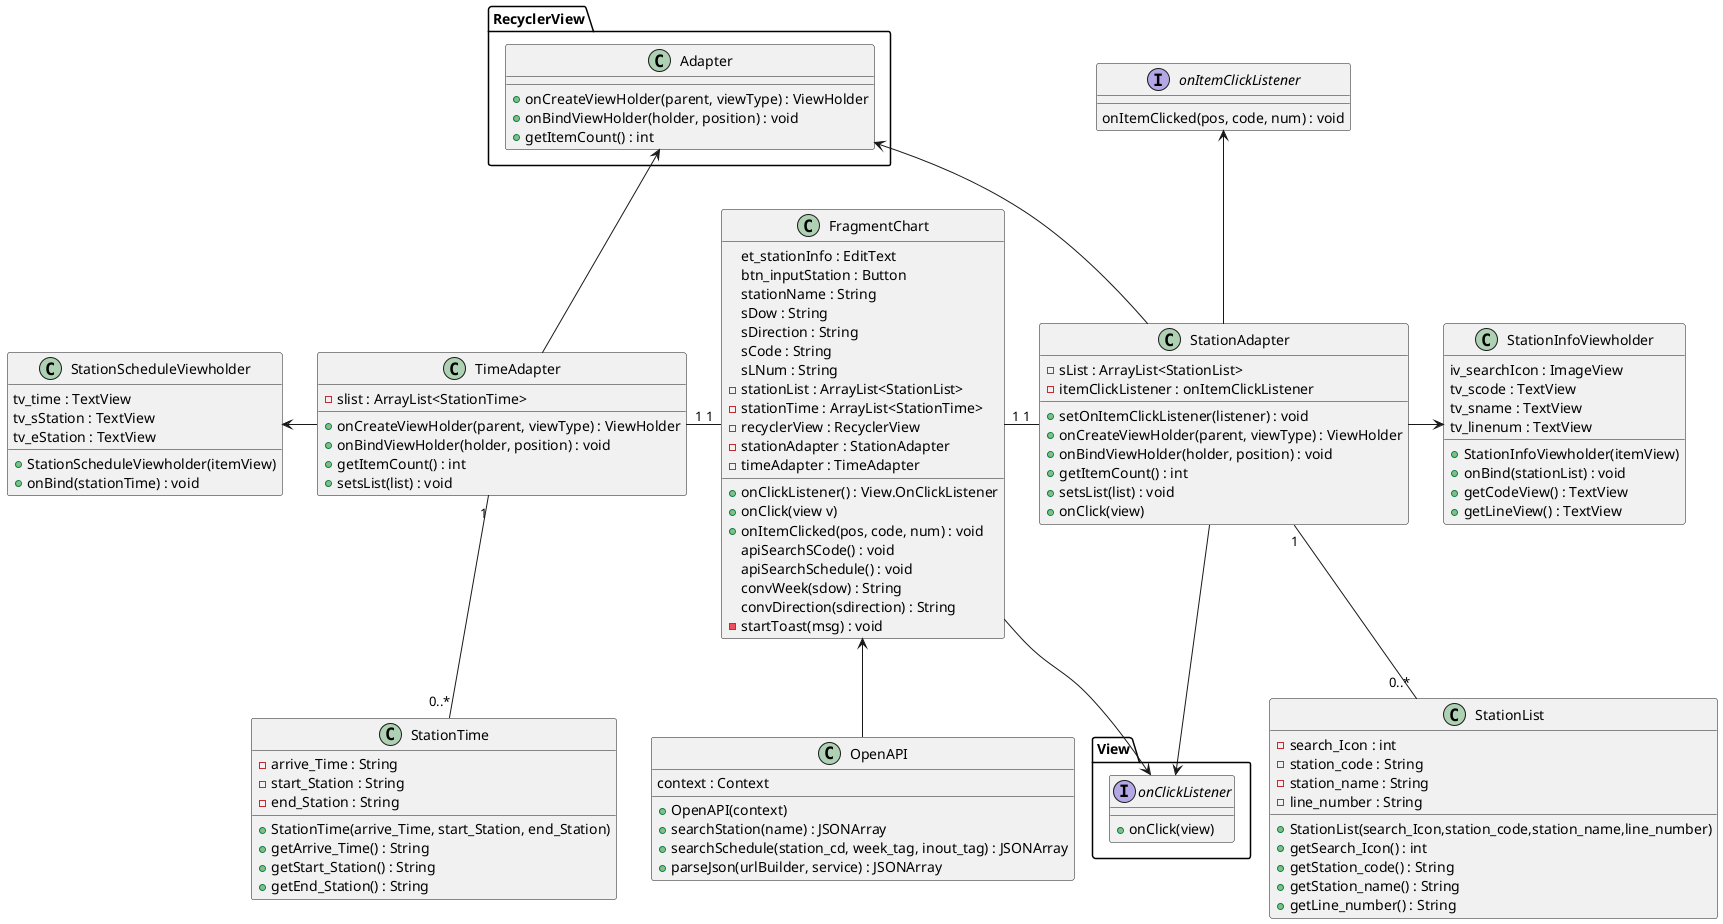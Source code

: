 @startuml
FragmentChart <-down- OpenAPI
FragmentChart "1"-"1" StationAdapter
FragmentChart --> View.onClickListener
TimeAdapter "1"-"1" FragmentChart
StationAdapter --> View.onClickListener

RecyclerView.Adapter <-- StationAdapter
RecyclerView.Adapter <-- TimeAdapter
StationAdapter -> StationInfoViewholder
StationAdapter "1"--"0..*" StationList
onItemClickListener <-- StationAdapter

TimeAdapter "1"--"0..*" StationTime
StationScheduleViewholder <- TimeAdapter

class FragmentChart {
    et_stationInfo : EditText
    btn_inputStation : Button
    stationName : String
    sDow : String
    sDirection : String
    sCode : String
    sLNum : String
    -stationList : ArrayList<StationList>
    -stationTime : ArrayList<StationTime>
    -recyclerView : RecyclerView
    -stationAdapter : StationAdapter
    -timeAdapter : TimeAdapter

    +onClickListener() : View.OnClickListener
    +onClick(view v)
    +onItemClicked(pos, code, num) : void
    apiSearchSCode() : void
    apiSearchSchedule() : void
    convWeek(sdow) : String
    convDirection(sdirection) : String
    -startToast(msg) : void
}

interface View.onClickListener{
    +onClick(view)
}
interface onItemClickListener{
    onItemClicked(pos, code, num) : void
}
class RecyclerView.Adapter{
    +onCreateViewHolder(parent, viewType) : ViewHolder
    +onBindViewHolder(holder, position) : void
    +getItemCount() : int
}
class StationAdapter{
    -sList : ArrayList<StationList>
    -itemClickListener : onItemClickListener

    +setOnItemClickListener(listener) : void
    +onCreateViewHolder(parent, viewType) : ViewHolder
    +onBindViewHolder(holder, position) : void
    +getItemCount() : int
    +setsList(list) : void
    +onClick(view)
}
class StationInfoViewholder {
    iv_searchIcon : ImageView
    tv_scode : TextView
    tv_sname : TextView
    tv_linenum : TextView

    +StationInfoViewholder(itemView)
    +onBind(stationList) : void
    +getCodeView() : TextView
    +getLineView() : TextView
}
class StationList{

    -search_Icon : int
    -station_code : String
    -station_name : String
    -line_number : String

    +StationList(search_Icon,station_code,station_name,line_number)
    +getSearch_Icon() : int
    +getStation_code() : String
    +getStation_name() : String
    +getLine_number() : String
}

class TimeAdapter{
    -slist : ArrayList<StationTime>

    +onCreateViewHolder(parent, viewType) : ViewHolder
    +onBindViewHolder(holder, position) : void
    +getItemCount() : int
    +setsList(list) : void
}
class StationScheduleViewholder {
    tv_time : TextView
    tv_sStation : TextView
    tv_eStation : TextView

    +StationScheduleViewholder(itemView)
    +onBind(stationTime) : void
}
class StationTime{
    -arrive_Time : String
    -start_Station : String
    -end_Station : String

    +StationTime(arrive_Time, start_Station, end_Station)
    +getArrive_Time() : String
    +getStart_Station() : String
    +getEnd_Station() : String
}

class OpenAPI {
    context : Context

    +OpenAPI(context)
    +searchStation(name) : JSONArray
    +searchSchedule(station_cd, week_tag, inout_tag) : JSONArray
    +parseJson(urlBuilder, service) : JSONArray
}


@enduml